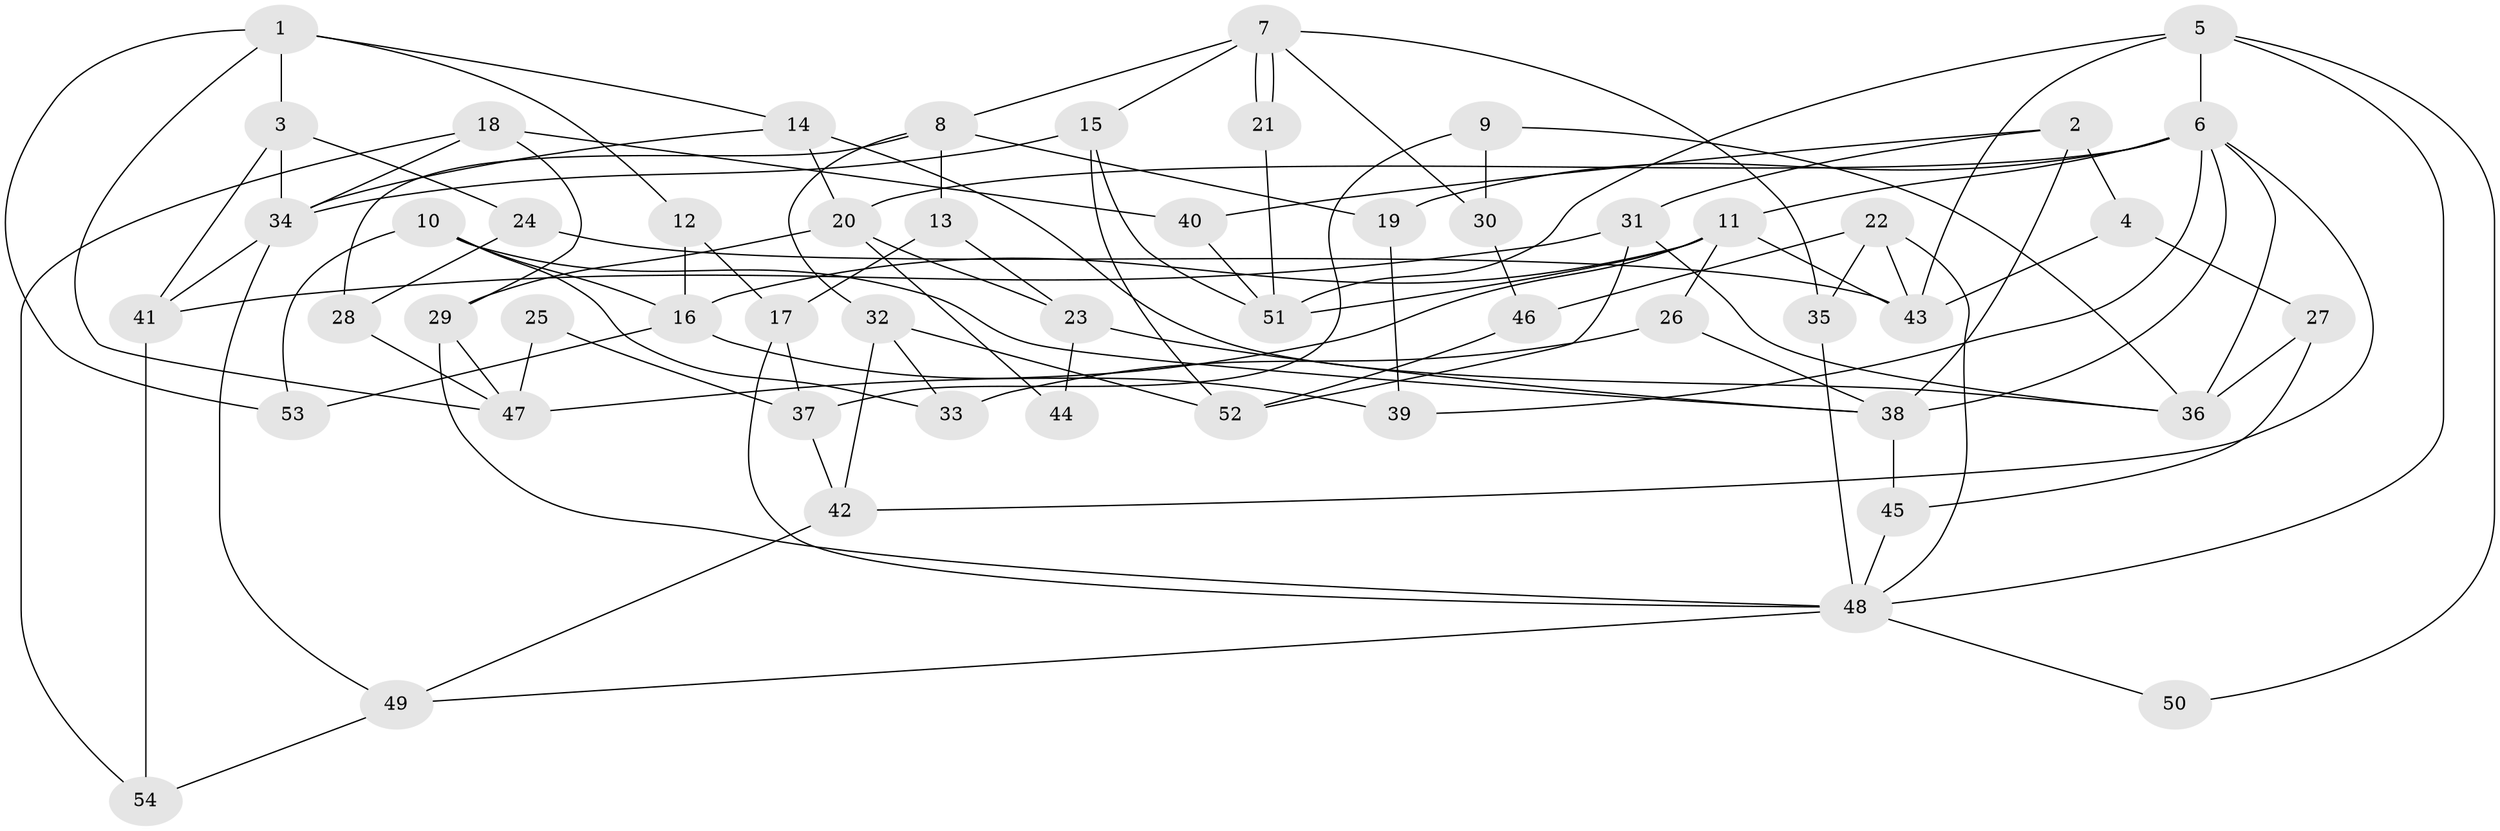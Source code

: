 // Generated by graph-tools (version 1.1) at 2025/36/03/09/25 02:36:25]
// undirected, 54 vertices, 108 edges
graph export_dot {
graph [start="1"]
  node [color=gray90,style=filled];
  1;
  2;
  3;
  4;
  5;
  6;
  7;
  8;
  9;
  10;
  11;
  12;
  13;
  14;
  15;
  16;
  17;
  18;
  19;
  20;
  21;
  22;
  23;
  24;
  25;
  26;
  27;
  28;
  29;
  30;
  31;
  32;
  33;
  34;
  35;
  36;
  37;
  38;
  39;
  40;
  41;
  42;
  43;
  44;
  45;
  46;
  47;
  48;
  49;
  50;
  51;
  52;
  53;
  54;
  1 -- 14;
  1 -- 47;
  1 -- 3;
  1 -- 12;
  1 -- 53;
  2 -- 38;
  2 -- 40;
  2 -- 4;
  2 -- 31;
  3 -- 41;
  3 -- 24;
  3 -- 34;
  4 -- 43;
  4 -- 27;
  5 -- 51;
  5 -- 48;
  5 -- 6;
  5 -- 43;
  5 -- 50;
  6 -- 36;
  6 -- 11;
  6 -- 19;
  6 -- 20;
  6 -- 38;
  6 -- 39;
  6 -- 42;
  7 -- 21;
  7 -- 21;
  7 -- 15;
  7 -- 8;
  7 -- 30;
  7 -- 35;
  8 -- 32;
  8 -- 13;
  8 -- 19;
  8 -- 28;
  9 -- 30;
  9 -- 36;
  9 -- 37;
  10 -- 16;
  10 -- 38;
  10 -- 33;
  10 -- 53;
  11 -- 16;
  11 -- 26;
  11 -- 43;
  11 -- 47;
  11 -- 51;
  12 -- 16;
  12 -- 17;
  13 -- 23;
  13 -- 17;
  14 -- 34;
  14 -- 20;
  14 -- 36;
  15 -- 34;
  15 -- 52;
  15 -- 51;
  16 -- 53;
  16 -- 39;
  17 -- 37;
  17 -- 48;
  18 -- 34;
  18 -- 29;
  18 -- 40;
  18 -- 54;
  19 -- 39;
  20 -- 29;
  20 -- 23;
  20 -- 44;
  21 -- 51;
  22 -- 43;
  22 -- 48;
  22 -- 35;
  22 -- 46;
  23 -- 38;
  23 -- 44;
  24 -- 43;
  24 -- 28;
  25 -- 37;
  25 -- 47;
  26 -- 38;
  26 -- 33;
  27 -- 36;
  27 -- 45;
  28 -- 47;
  29 -- 48;
  29 -- 47;
  30 -- 46;
  31 -- 41;
  31 -- 36;
  31 -- 52;
  32 -- 33;
  32 -- 42;
  32 -- 52;
  34 -- 49;
  34 -- 41;
  35 -- 48;
  37 -- 42;
  38 -- 45;
  40 -- 51;
  41 -- 54;
  42 -- 49;
  45 -- 48;
  46 -- 52;
  48 -- 49;
  48 -- 50;
  49 -- 54;
}
